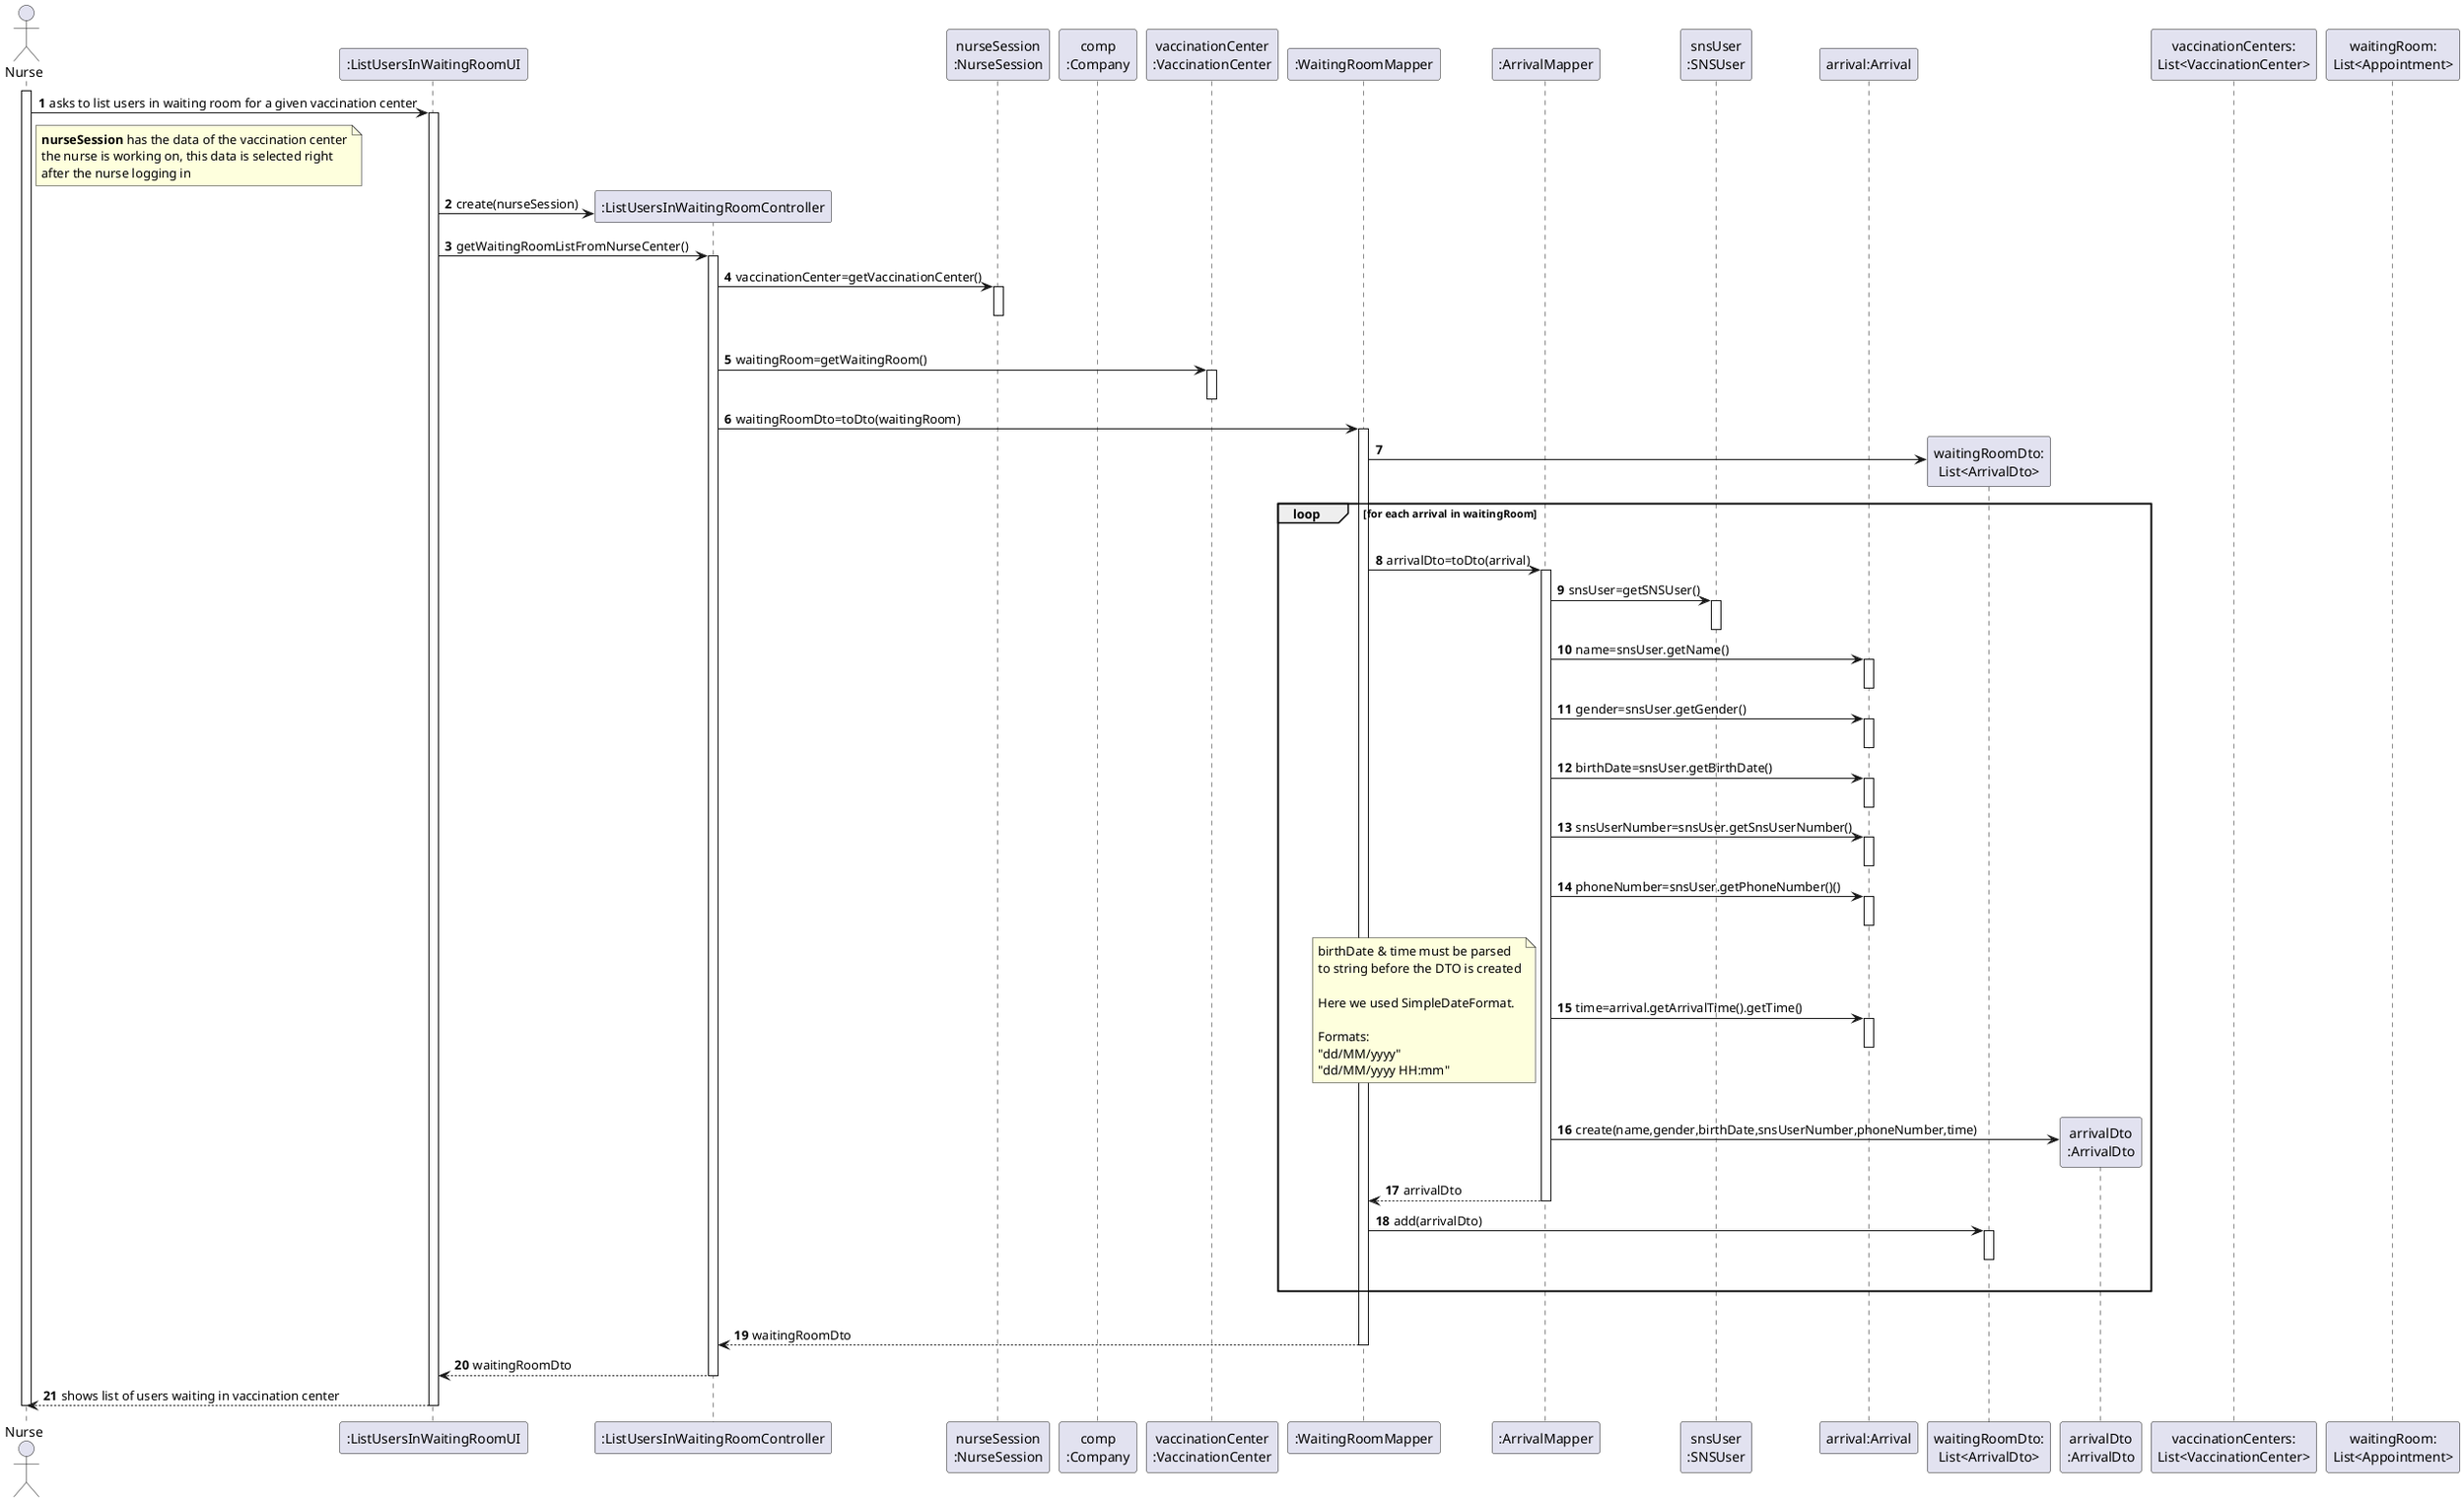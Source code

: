 @startuml
autonumber
'hide footbox
actor "Nurse" as NURSE

participant ":ListUsersInWaitingRoomUI" as UI
activate NURSE
NURSE -> UI : asks to list users in waiting room for a given vaccination center

note right of NURSE
**nurseSession** has the data of the vaccination center
the nurse is working on, this data is selected right
after the nurse logging in
end note

activate UI

create ":ListUsersInWaitingRoomController" as CTRL

UI -> CTRL : create(nurseSession)

participant "nurseSession\n:NurseSession" as FAC
participant "comp\n:Company" as COMP
participant "vaccinationCenter\n:VaccinationCenter" as VACC
participant ":WaitingRoomMapper" as WAITM
participant ":ArrivalMapper" as ARRM
participant "snsUser\n:SNSUser" as SNSU
participant "arrival:Arrival" as ARR

UI -> CTRL : getWaitingRoomListFromNurseCenter()
activate CTRL
CTRL -> FAC : vaccinationCenter=getVaccinationCenter()
activate FAC
deactivate FAC
|||

CTRL -> VACC : waitingRoom=getWaitingRoom()
activate VACC
deactivate VACC

CTRL -> WAITM : waitingRoomDto=toDto(waitingRoom)
activate WAITM

create "waitingRoomDto:\nList<ArrivalDto>" as WAITDTO

WAITM -> WAITDTO


loop for each arrival in waitingRoom
|||
  WAITM -> ARRM : arrivalDto=toDto(arrival)
  activate ARRM
  ARRM -> SNSU : snsUser=getSNSUser()
  activate SNSU
  deactivate SNSU
  ARRM -> ARR : name=snsUser.getName()
  activate ARR
  deactivate ARR
  ARRM -> ARR : gender=snsUser.getGender()
  activate ARR
  deactivate ARR
  ARRM -> ARR : birthDate=snsUser.getBirthDate()
  activate ARR
  deactivate ARR
  ARRM -> ARR : snsUserNumber=snsUser.getSnsUserNumber()
  activate ARR
  deactivate ARR
  ARRM -> ARR : phoneNumber=snsUser.getPhoneNumber()()
  activate ARR
  deactivate ARR
  ARRM -> ARR : time=arrival.getArrivalTime().getTime()
  activate ARR
  deactivate ARR

  create "arrivalDto\n:ArrivalDto" as APODTO
  note left
   birthDate & time must be parsed 
   to string before the DTO is created
   
   Here we used SimpleDateFormat.

   Formats: 
   "dd/MM/yyyy"
   "dd/MM/yyyy HH:mm"
  end note
  ARRM -> APODTO : create(name,gender,birthDate,snsUserNumber,phoneNumber,time)
  ARRM --> WAITM : arrivalDto
  deactivate ARRM

  WAITM -> WAITDTO : add(arrivalDto)
  activate WAITDTO
  deactivate WAITDTO
|||
end

|||
WAITM --> CTRL : waitingRoomDto 

deactivate WAITM

CTRL --> UI: waitingRoomDto

deactivate COMP
deactivate CTRL
UI --> NURSE: shows list of users waiting in vaccination center
deactivate UI

deactivate UI
deactivate CTRL
deactivate NURSE

participant "vaccinationCenters:\nList<VaccinationCenter>"
participant "waitingRoom:\nList<Appointment>"

@enduml

